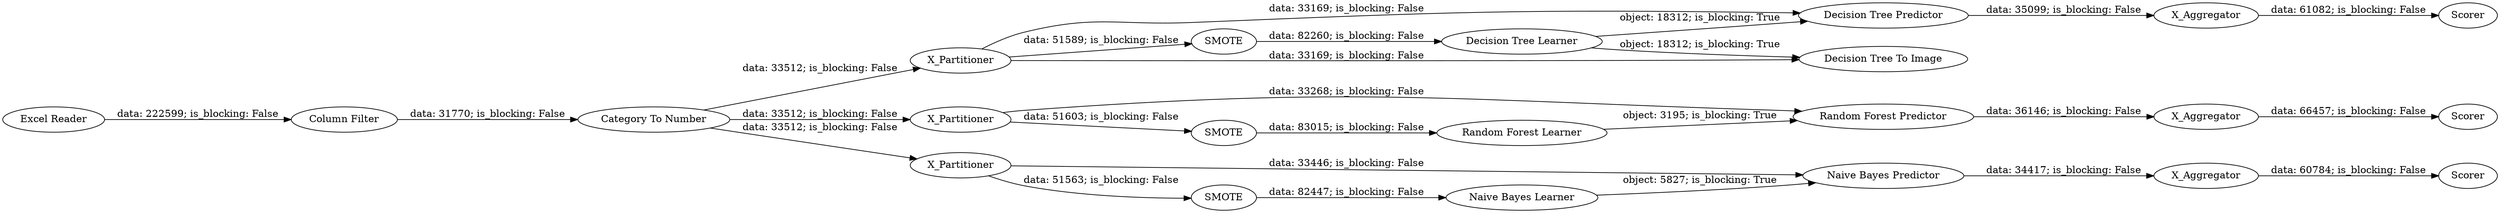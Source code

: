 digraph {
	"5102537350274814584_12" [label=X_Partitioner]
	"5102537350274814584_27" [label=X_Aggregator]
	"5102537350274814584_33" [label=X_Partitioner]
	"5102537350274814584_32" [label=SMOTE]
	"5102537350274814584_36" [label=X_Aggregator]
	"5102537350274814584_4" [label="Decision Tree Predictor"]
	"5102537350274814584_31" [label="Decision Tree To Image"]
	"5102537350274814584_30" [label=SMOTE]
	"5102537350274814584_24" [label="Naive Bayes Predictor"]
	"5102537350274814584_26" [label=X_Partitioner]
	"5102537350274814584_28" [label=Scorer]
	"5102537350274814584_38" [label="Random Forest Predictor"]
	"5102537350274814584_5" [label="Decision Tree Learner"]
	"5102537350274814584_25" [label="Naive Bayes Learner"]
	"5102537350274814584_29" [label=SMOTE]
	"5102537350274814584_37" [label=Scorer]
	"5102537350274814584_1" [label="Excel Reader"]
	"5102537350274814584_2" [label="Column Filter"]
	"5102537350274814584_10" [label="Category To Number"]
	"5102537350274814584_8" [label=X_Aggregator]
	"5102537350274814584_9" [label=Scorer]
	"5102537350274814584_34" [label="Random Forest Learner"]
	"5102537350274814584_10" -> "5102537350274814584_26" [label="data: 33512; is_blocking: False"]
	"5102537350274814584_29" -> "5102537350274814584_5" [label="data: 82260; is_blocking: False"]
	"5102537350274814584_1" -> "5102537350274814584_2" [label="data: 222599; is_blocking: False"]
	"5102537350274814584_26" -> "5102537350274814584_24" [label="data: 33446; is_blocking: False"]
	"5102537350274814584_5" -> "5102537350274814584_4" [label="object: 18312; is_blocking: True"]
	"5102537350274814584_8" -> "5102537350274814584_9" [label="data: 61082; is_blocking: False"]
	"5102537350274814584_32" -> "5102537350274814584_25" [label="data: 82447; is_blocking: False"]
	"5102537350274814584_10" -> "5102537350274814584_33" [label="data: 33512; is_blocking: False"]
	"5102537350274814584_33" -> "5102537350274814584_30" [label="data: 51603; is_blocking: False"]
	"5102537350274814584_34" -> "5102537350274814584_38" [label="object: 3195; is_blocking: True"]
	"5102537350274814584_24" -> "5102537350274814584_27" [label="data: 34417; is_blocking: False"]
	"5102537350274814584_2" -> "5102537350274814584_10" [label="data: 31770; is_blocking: False"]
	"5102537350274814584_30" -> "5102537350274814584_34" [label="data: 83015; is_blocking: False"]
	"5102537350274814584_27" -> "5102537350274814584_28" [label="data: 60784; is_blocking: False"]
	"5102537350274814584_4" -> "5102537350274814584_8" [label="data: 35099; is_blocking: False"]
	"5102537350274814584_10" -> "5102537350274814584_12" [label="data: 33512; is_blocking: False"]
	"5102537350274814584_12" -> "5102537350274814584_29" [label="data: 51589; is_blocking: False"]
	"5102537350274814584_12" -> "5102537350274814584_4" [label="data: 33169; is_blocking: False"]
	"5102537350274814584_12" -> "5102537350274814584_31" [label="data: 33169; is_blocking: False"]
	"5102537350274814584_38" -> "5102537350274814584_36" [label="data: 36146; is_blocking: False"]
	"5102537350274814584_26" -> "5102537350274814584_32" [label="data: 51563; is_blocking: False"]
	"5102537350274814584_36" -> "5102537350274814584_37" [label="data: 66457; is_blocking: False"]
	"5102537350274814584_5" -> "5102537350274814584_31" [label="object: 18312; is_blocking: True"]
	"5102537350274814584_33" -> "5102537350274814584_38" [label="data: 33268; is_blocking: False"]
	"5102537350274814584_25" -> "5102537350274814584_24" [label="object: 5827; is_blocking: True"]
	rankdir=LR
}
